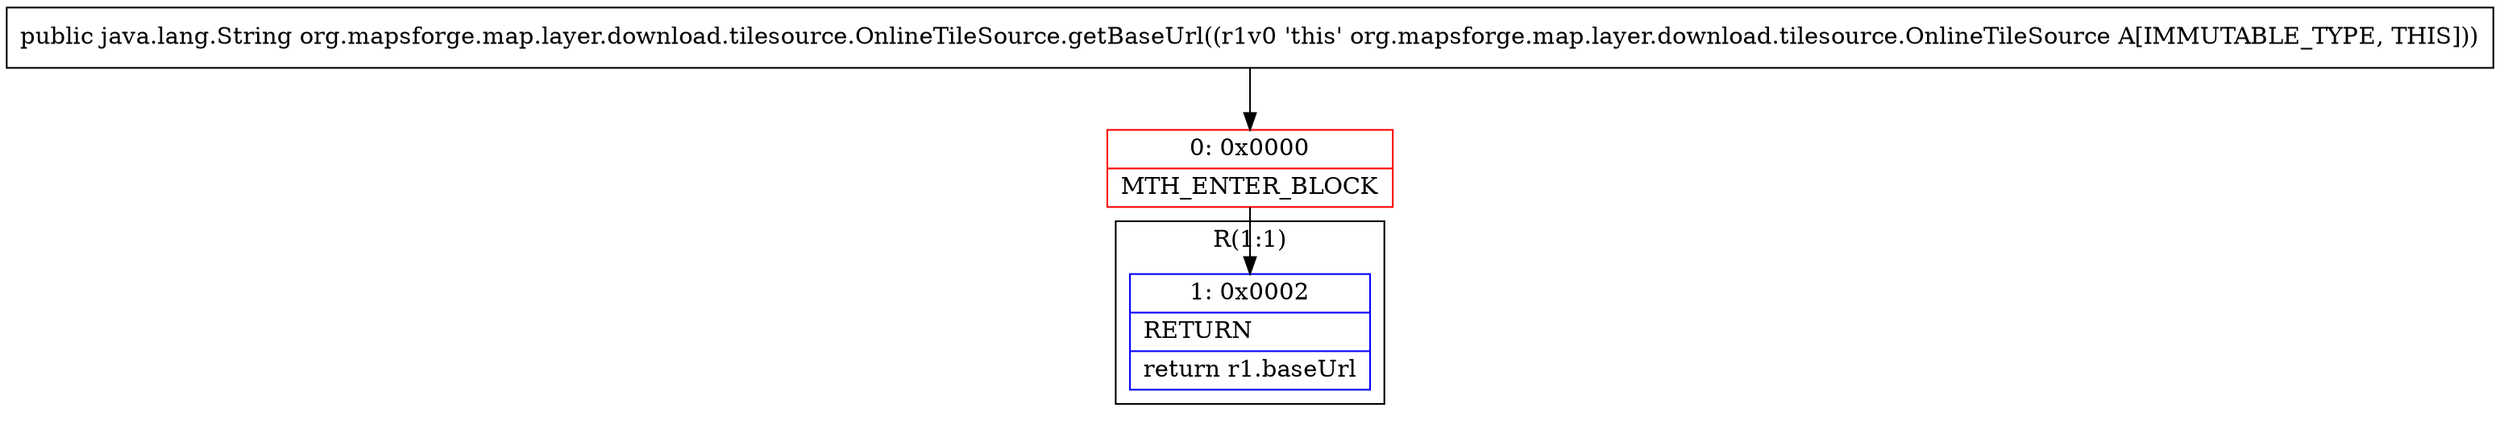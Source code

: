 digraph "CFG fororg.mapsforge.map.layer.download.tilesource.OnlineTileSource.getBaseUrl()Ljava\/lang\/String;" {
subgraph cluster_Region_1326045298 {
label = "R(1:1)";
node [shape=record,color=blue];
Node_1 [shape=record,label="{1\:\ 0x0002|RETURN\l|return r1.baseUrl\l}"];
}
Node_0 [shape=record,color=red,label="{0\:\ 0x0000|MTH_ENTER_BLOCK\l}"];
MethodNode[shape=record,label="{public java.lang.String org.mapsforge.map.layer.download.tilesource.OnlineTileSource.getBaseUrl((r1v0 'this' org.mapsforge.map.layer.download.tilesource.OnlineTileSource A[IMMUTABLE_TYPE, THIS])) }"];
MethodNode -> Node_0;
Node_0 -> Node_1;
}

